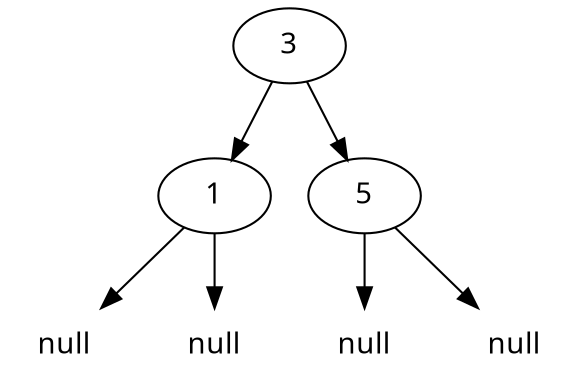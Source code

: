 digraph arbre {
    node [fontname="Courrier"];
    //0 [label="0"];
    1 [label="1"];
    //2 [label="2"];
    3 [label="3"];
    //4 [label="4"];
    5 [label="5"];
    //6 [label="6"];

    null01 [label="null" shape="plaintext"];
    null02 [label="null" shape="plaintext"];
    null03 [label="null" shape="plaintext"];
    null04 [label="null" shape="plaintext"];

    3 -> 1;
    3 -> 5;

    1 -> null01;
    1 -> null02;

    //1 -> 2;
    //1 -> 0;

    //5 -> 6;
    //5 -> 4;
    5 -> null03;
    5 -> null04;
}
